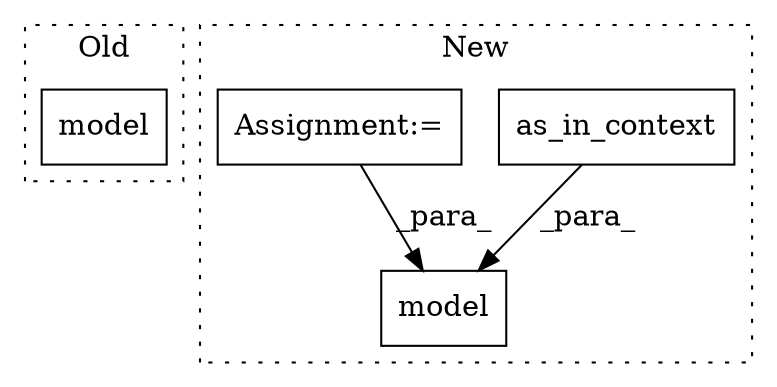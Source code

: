 digraph G {
subgraph cluster0 {
1 [label="model" a="32" s="19978,20087" l="6,1" shape="box"];
label = "Old";
style="dotted";
}
subgraph cluster1 {
2 [label="as_in_context" a="32" s="21125,21142" l="14,1" shape="box"];
3 [label="model" a="32" s="21297,21356" l="6,1" shape="box"];
4 [label="Assignment:=" a="7" s="20640" l="11" shape="box"];
label = "New";
style="dotted";
}
2 -> 3 [label="_para_"];
4 -> 3 [label="_para_"];
}
